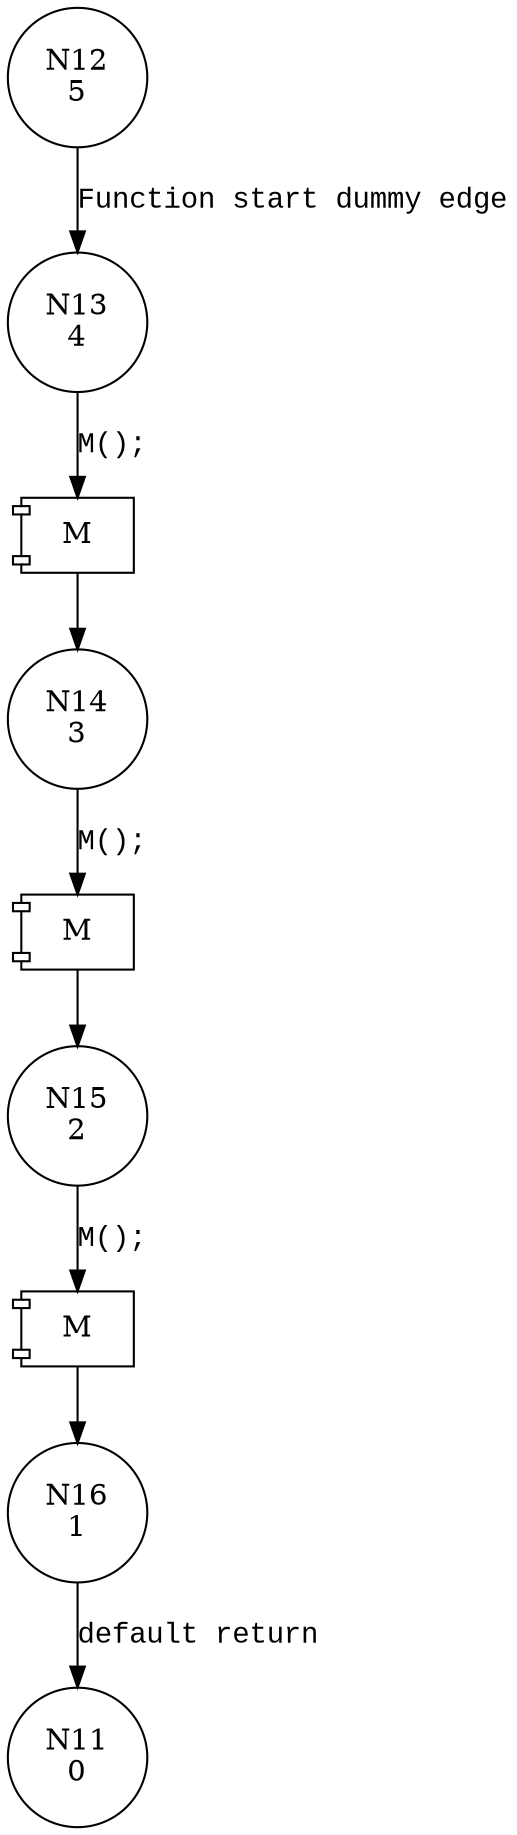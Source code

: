 digraph database {
12 [shape="circle" label="N12\n5"]
13 [shape="circle" label="N13\n4"]
14 [shape="circle" label="N14\n3"]
15 [shape="circle" label="N15\n2"]
16 [shape="circle" label="N16\n1"]
11 [shape="circle" label="N11\n0"]
12 -> 13 [label="Function start dummy edge" fontname="Courier New"]
100001 [shape="component" label="M"]
13 -> 100001 [label="M();" fontname="Courier New"]
100001 -> 14 [label="" fontname="Courier New"]
100002 [shape="component" label="M"]
14 -> 100002 [label="M();" fontname="Courier New"]
100002 -> 15 [label="" fontname="Courier New"]
100003 [shape="component" label="M"]
15 -> 100003 [label="M();" fontname="Courier New"]
100003 -> 16 [label="" fontname="Courier New"]
16 -> 11 [label="default return" fontname="Courier New"]
}